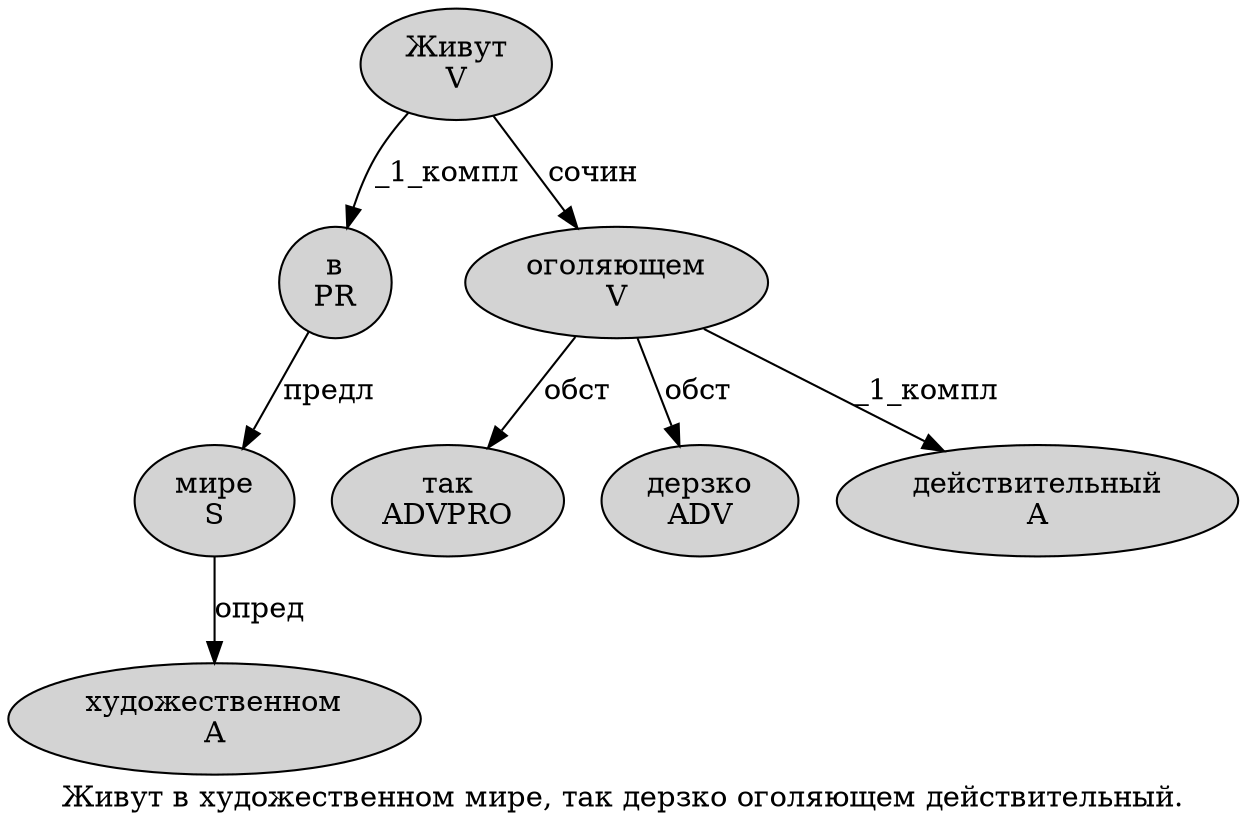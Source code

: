 digraph SENTENCE_1201 {
	graph [label="Живут в художественном мире, так дерзко оголяющем действительный."]
	node [style=filled]
		0 [label="Живут
V" color="" fillcolor=lightgray penwidth=1 shape=ellipse]
		1 [label="в
PR" color="" fillcolor=lightgray penwidth=1 shape=ellipse]
		2 [label="художественном
A" color="" fillcolor=lightgray penwidth=1 shape=ellipse]
		3 [label="мире
S" color="" fillcolor=lightgray penwidth=1 shape=ellipse]
		5 [label="так
ADVPRO" color="" fillcolor=lightgray penwidth=1 shape=ellipse]
		6 [label="дерзко
ADV" color="" fillcolor=lightgray penwidth=1 shape=ellipse]
		7 [label="оголяющем
V" color="" fillcolor=lightgray penwidth=1 shape=ellipse]
		8 [label="действительный
A" color="" fillcolor=lightgray penwidth=1 shape=ellipse]
			7 -> 5 [label="обст"]
			7 -> 6 [label="обст"]
			7 -> 8 [label="_1_компл"]
			3 -> 2 [label="опред"]
			0 -> 1 [label="_1_компл"]
			0 -> 7 [label="сочин"]
			1 -> 3 [label="предл"]
}